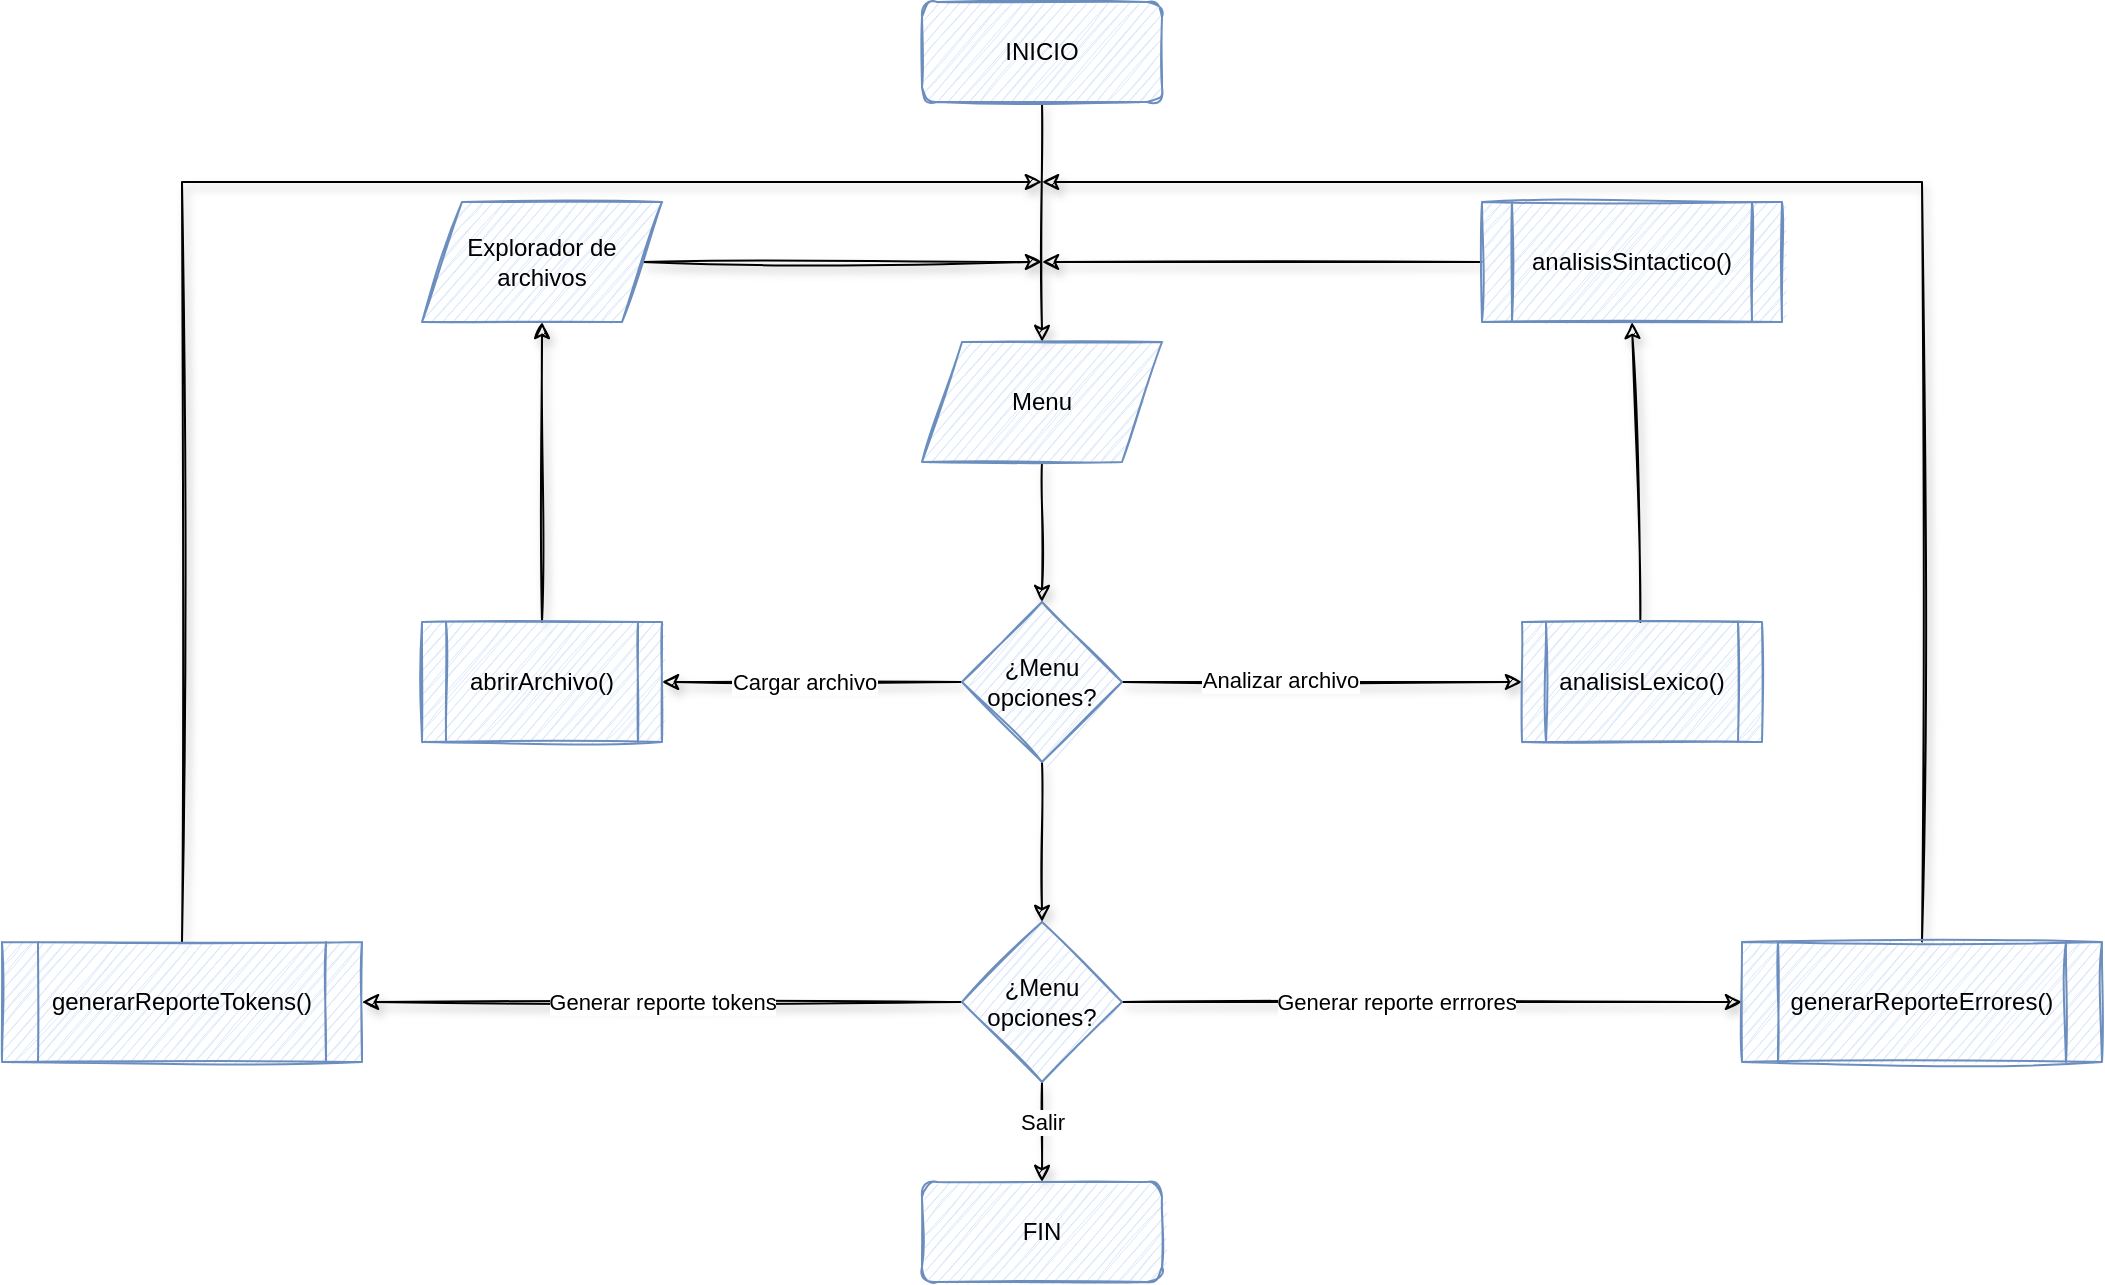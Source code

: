<mxfile version="15.5.9" type="device"><diagram id="C5RBs43oDa-KdzZeNtuy" name="Page-1"><mxGraphModel dx="1819" dy="542" grid="1" gridSize="10" guides="1" tooltips="1" connect="1" arrows="1" fold="1" page="1" pageScale="1" pageWidth="827" pageHeight="1169" math="0" shadow="0"><root><mxCell id="WIyWlLk6GJQsqaUBKTNV-0"/><mxCell id="WIyWlLk6GJQsqaUBKTNV-1" parent="WIyWlLk6GJQsqaUBKTNV-0"/><mxCell id="gzvQ83vsVsep-wjPuud1-1" style="rounded=0;orthogonalLoop=1;jettySize=auto;html=1;entryX=0.5;entryY=0;entryDx=0;entryDy=0;sketch=1;shadow=1;" edge="1" parent="WIyWlLk6GJQsqaUBKTNV-1" source="WIyWlLk6GJQsqaUBKTNV-3" target="gzvQ83vsVsep-wjPuud1-0"><mxGeometry relative="1" as="geometry"/></mxCell><mxCell id="WIyWlLk6GJQsqaUBKTNV-3" value="INICIO" style="rounded=1;whiteSpace=wrap;html=1;fontSize=12;glass=0;strokeWidth=1;shadow=0;fillColor=#dae8fc;strokeColor=#6c8ebf;sketch=1;" parent="WIyWlLk6GJQsqaUBKTNV-1" vertex="1"><mxGeometry x="260" y="30" width="120" height="50" as="geometry"/></mxCell><mxCell id="gzvQ83vsVsep-wjPuud1-3" value="" style="edgeStyle=none;rounded=0;sketch=1;orthogonalLoop=1;jettySize=auto;html=1;shadow=1;" edge="1" parent="WIyWlLk6GJQsqaUBKTNV-1" source="gzvQ83vsVsep-wjPuud1-0" target="gzvQ83vsVsep-wjPuud1-2"><mxGeometry relative="1" as="geometry"/></mxCell><mxCell id="gzvQ83vsVsep-wjPuud1-0" value="Menu" style="shape=parallelogram;perimeter=parallelogramPerimeter;whiteSpace=wrap;html=1;fixedSize=1;sketch=1;fillColor=#dae8fc;strokeColor=#6c8ebf;" vertex="1" parent="WIyWlLk6GJQsqaUBKTNV-1"><mxGeometry x="260" y="200" width="120" height="60" as="geometry"/></mxCell><mxCell id="gzvQ83vsVsep-wjPuud1-7" style="edgeStyle=none;rounded=0;sketch=1;orthogonalLoop=1;jettySize=auto;html=1;entryX=1;entryY=0.5;entryDx=0;entryDy=0;shadow=1;" edge="1" parent="WIyWlLk6GJQsqaUBKTNV-1" source="gzvQ83vsVsep-wjPuud1-2" target="gzvQ83vsVsep-wjPuud1-4"><mxGeometry relative="1" as="geometry"/></mxCell><mxCell id="gzvQ83vsVsep-wjPuud1-10" value="Cargar archivo" style="edgeLabel;html=1;align=center;verticalAlign=middle;resizable=0;points=[];" vertex="1" connectable="0" parent="gzvQ83vsVsep-wjPuud1-7"><mxGeometry x="-0.257" y="5" relative="1" as="geometry"><mxPoint x="-24" y="-5" as="offset"/></mxGeometry></mxCell><mxCell id="gzvQ83vsVsep-wjPuud1-13" style="edgeStyle=none;rounded=0;sketch=1;orthogonalLoop=1;jettySize=auto;html=1;entryX=0;entryY=0.5;entryDx=0;entryDy=0;shadow=1;" edge="1" parent="WIyWlLk6GJQsqaUBKTNV-1" source="gzvQ83vsVsep-wjPuud1-2" target="gzvQ83vsVsep-wjPuud1-11"><mxGeometry relative="1" as="geometry"/></mxCell><mxCell id="gzvQ83vsVsep-wjPuud1-16" value="Analizar archivo" style="edgeLabel;html=1;align=center;verticalAlign=middle;resizable=0;points=[];" vertex="1" connectable="0" parent="gzvQ83vsVsep-wjPuud1-13"><mxGeometry x="-0.211" y="1" relative="1" as="geometry"><mxPoint as="offset"/></mxGeometry></mxCell><mxCell id="gzvQ83vsVsep-wjPuud1-18" value="" style="edgeStyle=none;rounded=0;sketch=1;orthogonalLoop=1;jettySize=auto;html=1;shadow=1;" edge="1" parent="WIyWlLk6GJQsqaUBKTNV-1" source="gzvQ83vsVsep-wjPuud1-2" target="gzvQ83vsVsep-wjPuud1-17"><mxGeometry relative="1" as="geometry"/></mxCell><mxCell id="gzvQ83vsVsep-wjPuud1-2" value="¿Menu opciones?" style="rhombus;whiteSpace=wrap;html=1;strokeColor=#6c8ebf;fillColor=#dae8fc;sketch=1;" vertex="1" parent="WIyWlLk6GJQsqaUBKTNV-1"><mxGeometry x="280" y="330" width="80" height="80" as="geometry"/></mxCell><mxCell id="gzvQ83vsVsep-wjPuud1-8" style="edgeStyle=none;rounded=0;sketch=1;orthogonalLoop=1;jettySize=auto;html=1;entryX=0.5;entryY=1;entryDx=0;entryDy=0;shadow=1;" edge="1" parent="WIyWlLk6GJQsqaUBKTNV-1" source="gzvQ83vsVsep-wjPuud1-4" target="gzvQ83vsVsep-wjPuud1-6"><mxGeometry relative="1" as="geometry"/></mxCell><mxCell id="gzvQ83vsVsep-wjPuud1-4" value="abrirArchivo()" style="shape=process;whiteSpace=wrap;html=1;backgroundOutline=1;sketch=1;fillColor=#dae8fc;strokeColor=#6c8ebf;" vertex="1" parent="WIyWlLk6GJQsqaUBKTNV-1"><mxGeometry x="10" y="340" width="120" height="60" as="geometry"/></mxCell><mxCell id="gzvQ83vsVsep-wjPuud1-9" style="edgeStyle=none;rounded=0;sketch=1;orthogonalLoop=1;jettySize=auto;html=1;shadow=1;" edge="1" parent="WIyWlLk6GJQsqaUBKTNV-1" source="gzvQ83vsVsep-wjPuud1-6"><mxGeometry relative="1" as="geometry"><mxPoint x="320" y="160" as="targetPoint"/></mxGeometry></mxCell><mxCell id="gzvQ83vsVsep-wjPuud1-6" value="Explorador de archivos" style="shape=parallelogram;perimeter=parallelogramPerimeter;whiteSpace=wrap;html=1;fixedSize=1;sketch=1;fillColor=#dae8fc;strokeColor=#6c8ebf;" vertex="1" parent="WIyWlLk6GJQsqaUBKTNV-1"><mxGeometry x="10" y="130" width="120" height="60" as="geometry"/></mxCell><mxCell id="gzvQ83vsVsep-wjPuud1-14" style="edgeStyle=none;rounded=0;sketch=1;orthogonalLoop=1;jettySize=auto;html=1;entryX=0.5;entryY=1;entryDx=0;entryDy=0;shadow=1;" edge="1" parent="WIyWlLk6GJQsqaUBKTNV-1" source="gzvQ83vsVsep-wjPuud1-11" target="gzvQ83vsVsep-wjPuud1-12"><mxGeometry relative="1" as="geometry"/></mxCell><mxCell id="gzvQ83vsVsep-wjPuud1-11" value="analisisLexico()" style="shape=process;whiteSpace=wrap;html=1;backgroundOutline=1;sketch=1;fillColor=#dae8fc;strokeColor=#6c8ebf;" vertex="1" parent="WIyWlLk6GJQsqaUBKTNV-1"><mxGeometry x="560" y="340" width="120" height="60" as="geometry"/></mxCell><mxCell id="gzvQ83vsVsep-wjPuud1-15" style="edgeStyle=none;rounded=0;sketch=1;orthogonalLoop=1;jettySize=auto;html=1;shadow=1;" edge="1" parent="WIyWlLk6GJQsqaUBKTNV-1" source="gzvQ83vsVsep-wjPuud1-12"><mxGeometry relative="1" as="geometry"><mxPoint x="320" y="160" as="targetPoint"/></mxGeometry></mxCell><mxCell id="gzvQ83vsVsep-wjPuud1-12" value="analisisSintactico()" style="shape=process;whiteSpace=wrap;html=1;backgroundOutline=1;sketch=1;fillColor=#dae8fc;strokeColor=#6c8ebf;" vertex="1" parent="WIyWlLk6GJQsqaUBKTNV-1"><mxGeometry x="540" y="130" width="150" height="60" as="geometry"/></mxCell><mxCell id="gzvQ83vsVsep-wjPuud1-21" style="edgeStyle=none;rounded=0;sketch=1;orthogonalLoop=1;jettySize=auto;html=1;entryX=1;entryY=0.5;entryDx=0;entryDy=0;shadow=1;" edge="1" parent="WIyWlLk6GJQsqaUBKTNV-1"><mxGeometry relative="1" as="geometry"><mxPoint x="280" y="530" as="sourcePoint"/><mxPoint x="-20.0" y="530" as="targetPoint"/></mxGeometry></mxCell><mxCell id="gzvQ83vsVsep-wjPuud1-26" value="Generar reporte tokens" style="edgeLabel;html=1;align=center;verticalAlign=middle;resizable=0;points=[];" vertex="1" connectable="0" parent="gzvQ83vsVsep-wjPuud1-21"><mxGeometry x="-0.167" y="3" relative="1" as="geometry"><mxPoint x="-25" y="-3" as="offset"/></mxGeometry></mxCell><mxCell id="gzvQ83vsVsep-wjPuud1-22" style="edgeStyle=none;rounded=0;sketch=1;orthogonalLoop=1;jettySize=auto;html=1;entryX=0;entryY=0.5;entryDx=0;entryDy=0;shadow=1;" edge="1" parent="WIyWlLk6GJQsqaUBKTNV-1" source="gzvQ83vsVsep-wjPuud1-17" target="gzvQ83vsVsep-wjPuud1-20"><mxGeometry relative="1" as="geometry"/></mxCell><mxCell id="gzvQ83vsVsep-wjPuud1-27" value="Generar reporte errrores" style="edgeLabel;html=1;align=center;verticalAlign=middle;resizable=0;points=[];" vertex="1" connectable="0" parent="gzvQ83vsVsep-wjPuud1-22"><mxGeometry x="-0.118" relative="1" as="geometry"><mxPoint as="offset"/></mxGeometry></mxCell><mxCell id="gzvQ83vsVsep-wjPuud1-29" style="edgeStyle=none;rounded=0;sketch=1;orthogonalLoop=1;jettySize=auto;html=1;entryX=0.5;entryY=0;entryDx=0;entryDy=0;shadow=1;" edge="1" parent="WIyWlLk6GJQsqaUBKTNV-1" source="gzvQ83vsVsep-wjPuud1-17" target="gzvQ83vsVsep-wjPuud1-28"><mxGeometry relative="1" as="geometry"/></mxCell><mxCell id="gzvQ83vsVsep-wjPuud1-30" value="Salir" style="edgeLabel;html=1;align=center;verticalAlign=middle;resizable=0;points=[];" vertex="1" connectable="0" parent="gzvQ83vsVsep-wjPuud1-29"><mxGeometry x="-0.373" y="2" relative="1" as="geometry"><mxPoint x="-2" y="4" as="offset"/></mxGeometry></mxCell><mxCell id="gzvQ83vsVsep-wjPuud1-17" value="¿Menu opciones?" style="rhombus;whiteSpace=wrap;html=1;strokeColor=#6c8ebf;fillColor=#dae8fc;sketch=1;" vertex="1" parent="WIyWlLk6GJQsqaUBKTNV-1"><mxGeometry x="280" y="490" width="80" height="80" as="geometry"/></mxCell><mxCell id="gzvQ83vsVsep-wjPuud1-25" style="edgeStyle=none;rounded=0;sketch=1;orthogonalLoop=1;jettySize=auto;html=1;shadow=1;" edge="1" parent="WIyWlLk6GJQsqaUBKTNV-1" source="gzvQ83vsVsep-wjPuud1-19"><mxGeometry relative="1" as="geometry"><mxPoint x="320" y="120" as="targetPoint"/><Array as="points"><mxPoint x="-110" y="120"/></Array></mxGeometry></mxCell><mxCell id="gzvQ83vsVsep-wjPuud1-19" value="generarReporteTokens()" style="shape=process;whiteSpace=wrap;html=1;backgroundOutline=1;sketch=1;fillColor=#dae8fc;strokeColor=#6c8ebf;" vertex="1" parent="WIyWlLk6GJQsqaUBKTNV-1"><mxGeometry x="-200" y="500" width="180" height="60" as="geometry"/></mxCell><mxCell id="gzvQ83vsVsep-wjPuud1-24" style="edgeStyle=none;rounded=0;sketch=1;orthogonalLoop=1;jettySize=auto;html=1;shadow=1;" edge="1" parent="WIyWlLk6GJQsqaUBKTNV-1" source="gzvQ83vsVsep-wjPuud1-20"><mxGeometry relative="1" as="geometry"><mxPoint x="320" y="120" as="targetPoint"/><Array as="points"><mxPoint x="760" y="120"/></Array></mxGeometry></mxCell><mxCell id="gzvQ83vsVsep-wjPuud1-20" value="generarReporteErrores()" style="shape=process;whiteSpace=wrap;html=1;backgroundOutline=1;sketch=1;fillColor=#dae8fc;strokeColor=#6c8ebf;" vertex="1" parent="WIyWlLk6GJQsqaUBKTNV-1"><mxGeometry x="670" y="500" width="180" height="60" as="geometry"/></mxCell><mxCell id="gzvQ83vsVsep-wjPuud1-28" value="FIN" style="rounded=1;whiteSpace=wrap;html=1;fontSize=12;glass=0;strokeWidth=1;shadow=0;fillColor=#dae8fc;strokeColor=#6c8ebf;sketch=1;" vertex="1" parent="WIyWlLk6GJQsqaUBKTNV-1"><mxGeometry x="260" y="620" width="120" height="50" as="geometry"/></mxCell></root></mxGraphModel></diagram></mxfile>